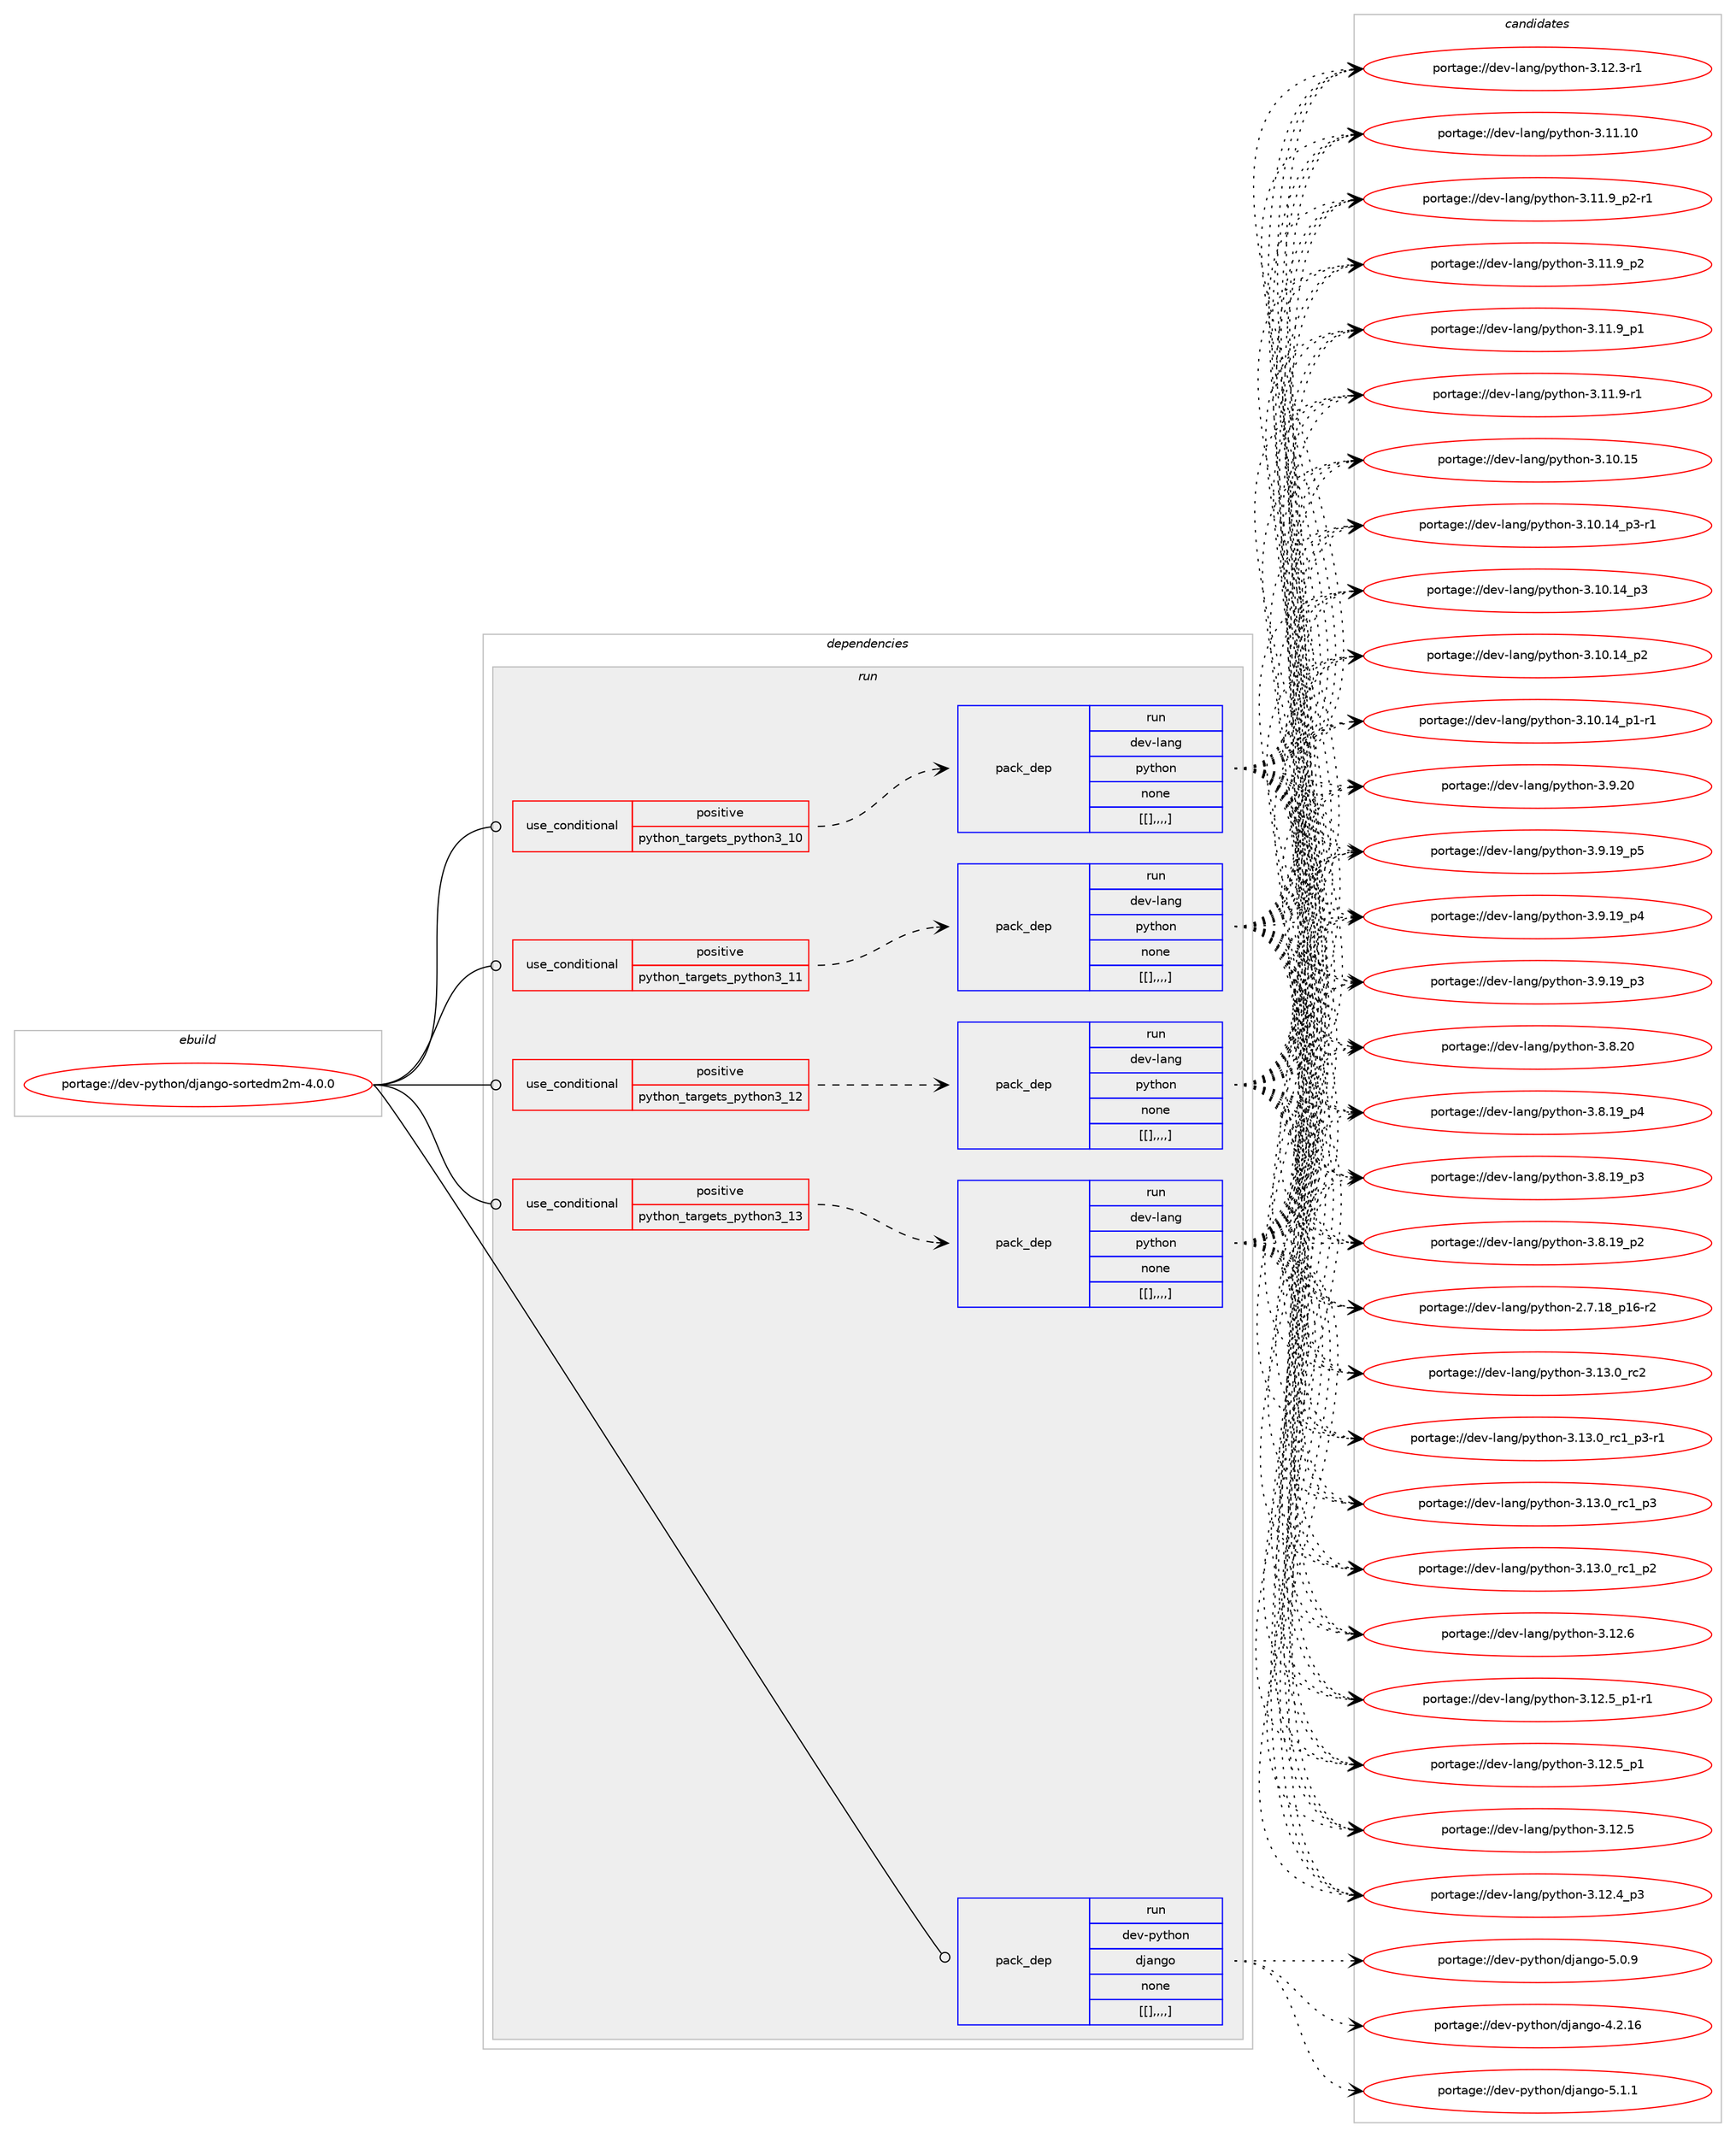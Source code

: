 digraph prolog {

# *************
# Graph options
# *************

newrank=true;
concentrate=true;
compound=true;
graph [rankdir=LR,fontname=Helvetica,fontsize=10,ranksep=1.5];#, ranksep=2.5, nodesep=0.2];
edge  [arrowhead=vee];
node  [fontname=Helvetica,fontsize=10];

# **********
# The ebuild
# **********

subgraph cluster_leftcol {
color=gray;
label=<<i>ebuild</i>>;
id [label="portage://dev-python/django-sortedm2m-4.0.0", color=red, width=4, href="../dev-python/django-sortedm2m-4.0.0.svg"];
}

# ****************
# The dependencies
# ****************

subgraph cluster_midcol {
color=gray;
label=<<i>dependencies</i>>;
subgraph cluster_compile {
fillcolor="#eeeeee";
style=filled;
label=<<i>compile</i>>;
}
subgraph cluster_compileandrun {
fillcolor="#eeeeee";
style=filled;
label=<<i>compile and run</i>>;
}
subgraph cluster_run {
fillcolor="#eeeeee";
style=filled;
label=<<i>run</i>>;
subgraph cond32980 {
dependency146335 [label=<<TABLE BORDER="0" CELLBORDER="1" CELLSPACING="0" CELLPADDING="4"><TR><TD ROWSPAN="3" CELLPADDING="10">use_conditional</TD></TR><TR><TD>positive</TD></TR><TR><TD>python_targets_python3_10</TD></TR></TABLE>>, shape=none, color=red];
subgraph pack112139 {
dependency146336 [label=<<TABLE BORDER="0" CELLBORDER="1" CELLSPACING="0" CELLPADDING="4" WIDTH="220"><TR><TD ROWSPAN="6" CELLPADDING="30">pack_dep</TD></TR><TR><TD WIDTH="110">run</TD></TR><TR><TD>dev-lang</TD></TR><TR><TD>python</TD></TR><TR><TD>none</TD></TR><TR><TD>[[],,,,]</TD></TR></TABLE>>, shape=none, color=blue];
}
dependency146335:e -> dependency146336:w [weight=20,style="dashed",arrowhead="vee"];
}
id:e -> dependency146335:w [weight=20,style="solid",arrowhead="odot"];
subgraph cond32981 {
dependency146337 [label=<<TABLE BORDER="0" CELLBORDER="1" CELLSPACING="0" CELLPADDING="4"><TR><TD ROWSPAN="3" CELLPADDING="10">use_conditional</TD></TR><TR><TD>positive</TD></TR><TR><TD>python_targets_python3_11</TD></TR></TABLE>>, shape=none, color=red];
subgraph pack112140 {
dependency146338 [label=<<TABLE BORDER="0" CELLBORDER="1" CELLSPACING="0" CELLPADDING="4" WIDTH="220"><TR><TD ROWSPAN="6" CELLPADDING="30">pack_dep</TD></TR><TR><TD WIDTH="110">run</TD></TR><TR><TD>dev-lang</TD></TR><TR><TD>python</TD></TR><TR><TD>none</TD></TR><TR><TD>[[],,,,]</TD></TR></TABLE>>, shape=none, color=blue];
}
dependency146337:e -> dependency146338:w [weight=20,style="dashed",arrowhead="vee"];
}
id:e -> dependency146337:w [weight=20,style="solid",arrowhead="odot"];
subgraph cond32982 {
dependency146339 [label=<<TABLE BORDER="0" CELLBORDER="1" CELLSPACING="0" CELLPADDING="4"><TR><TD ROWSPAN="3" CELLPADDING="10">use_conditional</TD></TR><TR><TD>positive</TD></TR><TR><TD>python_targets_python3_12</TD></TR></TABLE>>, shape=none, color=red];
subgraph pack112141 {
dependency146340 [label=<<TABLE BORDER="0" CELLBORDER="1" CELLSPACING="0" CELLPADDING="4" WIDTH="220"><TR><TD ROWSPAN="6" CELLPADDING="30">pack_dep</TD></TR><TR><TD WIDTH="110">run</TD></TR><TR><TD>dev-lang</TD></TR><TR><TD>python</TD></TR><TR><TD>none</TD></TR><TR><TD>[[],,,,]</TD></TR></TABLE>>, shape=none, color=blue];
}
dependency146339:e -> dependency146340:w [weight=20,style="dashed",arrowhead="vee"];
}
id:e -> dependency146339:w [weight=20,style="solid",arrowhead="odot"];
subgraph cond32983 {
dependency146341 [label=<<TABLE BORDER="0" CELLBORDER="1" CELLSPACING="0" CELLPADDING="4"><TR><TD ROWSPAN="3" CELLPADDING="10">use_conditional</TD></TR><TR><TD>positive</TD></TR><TR><TD>python_targets_python3_13</TD></TR></TABLE>>, shape=none, color=red];
subgraph pack112142 {
dependency146342 [label=<<TABLE BORDER="0" CELLBORDER="1" CELLSPACING="0" CELLPADDING="4" WIDTH="220"><TR><TD ROWSPAN="6" CELLPADDING="30">pack_dep</TD></TR><TR><TD WIDTH="110">run</TD></TR><TR><TD>dev-lang</TD></TR><TR><TD>python</TD></TR><TR><TD>none</TD></TR><TR><TD>[[],,,,]</TD></TR></TABLE>>, shape=none, color=blue];
}
dependency146341:e -> dependency146342:w [weight=20,style="dashed",arrowhead="vee"];
}
id:e -> dependency146341:w [weight=20,style="solid",arrowhead="odot"];
subgraph pack112143 {
dependency146343 [label=<<TABLE BORDER="0" CELLBORDER="1" CELLSPACING="0" CELLPADDING="4" WIDTH="220"><TR><TD ROWSPAN="6" CELLPADDING="30">pack_dep</TD></TR><TR><TD WIDTH="110">run</TD></TR><TR><TD>dev-python</TD></TR><TR><TD>django</TD></TR><TR><TD>none</TD></TR><TR><TD>[[],,,,]</TD></TR></TABLE>>, shape=none, color=blue];
}
id:e -> dependency146343:w [weight=20,style="solid",arrowhead="odot"];
}
}

# **************
# The candidates
# **************

subgraph cluster_choices {
rank=same;
color=gray;
label=<<i>candidates</i>>;

subgraph choice112139 {
color=black;
nodesep=1;
choice10010111845108971101034711212111610411111045514649514648951149950 [label="portage://dev-lang/python-3.13.0_rc2", color=red, width=4,href="../dev-lang/python-3.13.0_rc2.svg"];
choice1001011184510897110103471121211161041111104551464951464895114994995112514511449 [label="portage://dev-lang/python-3.13.0_rc1_p3-r1", color=red, width=4,href="../dev-lang/python-3.13.0_rc1_p3-r1.svg"];
choice100101118451089711010347112121116104111110455146495146489511499499511251 [label="portage://dev-lang/python-3.13.0_rc1_p3", color=red, width=4,href="../dev-lang/python-3.13.0_rc1_p3.svg"];
choice100101118451089711010347112121116104111110455146495146489511499499511250 [label="portage://dev-lang/python-3.13.0_rc1_p2", color=red, width=4,href="../dev-lang/python-3.13.0_rc1_p2.svg"];
choice10010111845108971101034711212111610411111045514649504654 [label="portage://dev-lang/python-3.12.6", color=red, width=4,href="../dev-lang/python-3.12.6.svg"];
choice1001011184510897110103471121211161041111104551464950465395112494511449 [label="portage://dev-lang/python-3.12.5_p1-r1", color=red, width=4,href="../dev-lang/python-3.12.5_p1-r1.svg"];
choice100101118451089711010347112121116104111110455146495046539511249 [label="portage://dev-lang/python-3.12.5_p1", color=red, width=4,href="../dev-lang/python-3.12.5_p1.svg"];
choice10010111845108971101034711212111610411111045514649504653 [label="portage://dev-lang/python-3.12.5", color=red, width=4,href="../dev-lang/python-3.12.5.svg"];
choice100101118451089711010347112121116104111110455146495046529511251 [label="portage://dev-lang/python-3.12.4_p3", color=red, width=4,href="../dev-lang/python-3.12.4_p3.svg"];
choice100101118451089711010347112121116104111110455146495046514511449 [label="portage://dev-lang/python-3.12.3-r1", color=red, width=4,href="../dev-lang/python-3.12.3-r1.svg"];
choice1001011184510897110103471121211161041111104551464949464948 [label="portage://dev-lang/python-3.11.10", color=red, width=4,href="../dev-lang/python-3.11.10.svg"];
choice1001011184510897110103471121211161041111104551464949465795112504511449 [label="portage://dev-lang/python-3.11.9_p2-r1", color=red, width=4,href="../dev-lang/python-3.11.9_p2-r1.svg"];
choice100101118451089711010347112121116104111110455146494946579511250 [label="portage://dev-lang/python-3.11.9_p2", color=red, width=4,href="../dev-lang/python-3.11.9_p2.svg"];
choice100101118451089711010347112121116104111110455146494946579511249 [label="portage://dev-lang/python-3.11.9_p1", color=red, width=4,href="../dev-lang/python-3.11.9_p1.svg"];
choice100101118451089711010347112121116104111110455146494946574511449 [label="portage://dev-lang/python-3.11.9-r1", color=red, width=4,href="../dev-lang/python-3.11.9-r1.svg"];
choice1001011184510897110103471121211161041111104551464948464953 [label="portage://dev-lang/python-3.10.15", color=red, width=4,href="../dev-lang/python-3.10.15.svg"];
choice100101118451089711010347112121116104111110455146494846495295112514511449 [label="portage://dev-lang/python-3.10.14_p3-r1", color=red, width=4,href="../dev-lang/python-3.10.14_p3-r1.svg"];
choice10010111845108971101034711212111610411111045514649484649529511251 [label="portage://dev-lang/python-3.10.14_p3", color=red, width=4,href="../dev-lang/python-3.10.14_p3.svg"];
choice10010111845108971101034711212111610411111045514649484649529511250 [label="portage://dev-lang/python-3.10.14_p2", color=red, width=4,href="../dev-lang/python-3.10.14_p2.svg"];
choice100101118451089711010347112121116104111110455146494846495295112494511449 [label="portage://dev-lang/python-3.10.14_p1-r1", color=red, width=4,href="../dev-lang/python-3.10.14_p1-r1.svg"];
choice10010111845108971101034711212111610411111045514657465048 [label="portage://dev-lang/python-3.9.20", color=red, width=4,href="../dev-lang/python-3.9.20.svg"];
choice100101118451089711010347112121116104111110455146574649579511253 [label="portage://dev-lang/python-3.9.19_p5", color=red, width=4,href="../dev-lang/python-3.9.19_p5.svg"];
choice100101118451089711010347112121116104111110455146574649579511252 [label="portage://dev-lang/python-3.9.19_p4", color=red, width=4,href="../dev-lang/python-3.9.19_p4.svg"];
choice100101118451089711010347112121116104111110455146574649579511251 [label="portage://dev-lang/python-3.9.19_p3", color=red, width=4,href="../dev-lang/python-3.9.19_p3.svg"];
choice10010111845108971101034711212111610411111045514656465048 [label="portage://dev-lang/python-3.8.20", color=red, width=4,href="../dev-lang/python-3.8.20.svg"];
choice100101118451089711010347112121116104111110455146564649579511252 [label="portage://dev-lang/python-3.8.19_p4", color=red, width=4,href="../dev-lang/python-3.8.19_p4.svg"];
choice100101118451089711010347112121116104111110455146564649579511251 [label="portage://dev-lang/python-3.8.19_p3", color=red, width=4,href="../dev-lang/python-3.8.19_p3.svg"];
choice100101118451089711010347112121116104111110455146564649579511250 [label="portage://dev-lang/python-3.8.19_p2", color=red, width=4,href="../dev-lang/python-3.8.19_p2.svg"];
choice100101118451089711010347112121116104111110455046554649569511249544511450 [label="portage://dev-lang/python-2.7.18_p16-r2", color=red, width=4,href="../dev-lang/python-2.7.18_p16-r2.svg"];
dependency146336:e -> choice10010111845108971101034711212111610411111045514649514648951149950:w [style=dotted,weight="100"];
dependency146336:e -> choice1001011184510897110103471121211161041111104551464951464895114994995112514511449:w [style=dotted,weight="100"];
dependency146336:e -> choice100101118451089711010347112121116104111110455146495146489511499499511251:w [style=dotted,weight="100"];
dependency146336:e -> choice100101118451089711010347112121116104111110455146495146489511499499511250:w [style=dotted,weight="100"];
dependency146336:e -> choice10010111845108971101034711212111610411111045514649504654:w [style=dotted,weight="100"];
dependency146336:e -> choice1001011184510897110103471121211161041111104551464950465395112494511449:w [style=dotted,weight="100"];
dependency146336:e -> choice100101118451089711010347112121116104111110455146495046539511249:w [style=dotted,weight="100"];
dependency146336:e -> choice10010111845108971101034711212111610411111045514649504653:w [style=dotted,weight="100"];
dependency146336:e -> choice100101118451089711010347112121116104111110455146495046529511251:w [style=dotted,weight="100"];
dependency146336:e -> choice100101118451089711010347112121116104111110455146495046514511449:w [style=dotted,weight="100"];
dependency146336:e -> choice1001011184510897110103471121211161041111104551464949464948:w [style=dotted,weight="100"];
dependency146336:e -> choice1001011184510897110103471121211161041111104551464949465795112504511449:w [style=dotted,weight="100"];
dependency146336:e -> choice100101118451089711010347112121116104111110455146494946579511250:w [style=dotted,weight="100"];
dependency146336:e -> choice100101118451089711010347112121116104111110455146494946579511249:w [style=dotted,weight="100"];
dependency146336:e -> choice100101118451089711010347112121116104111110455146494946574511449:w [style=dotted,weight="100"];
dependency146336:e -> choice1001011184510897110103471121211161041111104551464948464953:w [style=dotted,weight="100"];
dependency146336:e -> choice100101118451089711010347112121116104111110455146494846495295112514511449:w [style=dotted,weight="100"];
dependency146336:e -> choice10010111845108971101034711212111610411111045514649484649529511251:w [style=dotted,weight="100"];
dependency146336:e -> choice10010111845108971101034711212111610411111045514649484649529511250:w [style=dotted,weight="100"];
dependency146336:e -> choice100101118451089711010347112121116104111110455146494846495295112494511449:w [style=dotted,weight="100"];
dependency146336:e -> choice10010111845108971101034711212111610411111045514657465048:w [style=dotted,weight="100"];
dependency146336:e -> choice100101118451089711010347112121116104111110455146574649579511253:w [style=dotted,weight="100"];
dependency146336:e -> choice100101118451089711010347112121116104111110455146574649579511252:w [style=dotted,weight="100"];
dependency146336:e -> choice100101118451089711010347112121116104111110455146574649579511251:w [style=dotted,weight="100"];
dependency146336:e -> choice10010111845108971101034711212111610411111045514656465048:w [style=dotted,weight="100"];
dependency146336:e -> choice100101118451089711010347112121116104111110455146564649579511252:w [style=dotted,weight="100"];
dependency146336:e -> choice100101118451089711010347112121116104111110455146564649579511251:w [style=dotted,weight="100"];
dependency146336:e -> choice100101118451089711010347112121116104111110455146564649579511250:w [style=dotted,weight="100"];
dependency146336:e -> choice100101118451089711010347112121116104111110455046554649569511249544511450:w [style=dotted,weight="100"];
}
subgraph choice112140 {
color=black;
nodesep=1;
choice10010111845108971101034711212111610411111045514649514648951149950 [label="portage://dev-lang/python-3.13.0_rc2", color=red, width=4,href="../dev-lang/python-3.13.0_rc2.svg"];
choice1001011184510897110103471121211161041111104551464951464895114994995112514511449 [label="portage://dev-lang/python-3.13.0_rc1_p3-r1", color=red, width=4,href="../dev-lang/python-3.13.0_rc1_p3-r1.svg"];
choice100101118451089711010347112121116104111110455146495146489511499499511251 [label="portage://dev-lang/python-3.13.0_rc1_p3", color=red, width=4,href="../dev-lang/python-3.13.0_rc1_p3.svg"];
choice100101118451089711010347112121116104111110455146495146489511499499511250 [label="portage://dev-lang/python-3.13.0_rc1_p2", color=red, width=4,href="../dev-lang/python-3.13.0_rc1_p2.svg"];
choice10010111845108971101034711212111610411111045514649504654 [label="portage://dev-lang/python-3.12.6", color=red, width=4,href="../dev-lang/python-3.12.6.svg"];
choice1001011184510897110103471121211161041111104551464950465395112494511449 [label="portage://dev-lang/python-3.12.5_p1-r1", color=red, width=4,href="../dev-lang/python-3.12.5_p1-r1.svg"];
choice100101118451089711010347112121116104111110455146495046539511249 [label="portage://dev-lang/python-3.12.5_p1", color=red, width=4,href="../dev-lang/python-3.12.5_p1.svg"];
choice10010111845108971101034711212111610411111045514649504653 [label="portage://dev-lang/python-3.12.5", color=red, width=4,href="../dev-lang/python-3.12.5.svg"];
choice100101118451089711010347112121116104111110455146495046529511251 [label="portage://dev-lang/python-3.12.4_p3", color=red, width=4,href="../dev-lang/python-3.12.4_p3.svg"];
choice100101118451089711010347112121116104111110455146495046514511449 [label="portage://dev-lang/python-3.12.3-r1", color=red, width=4,href="../dev-lang/python-3.12.3-r1.svg"];
choice1001011184510897110103471121211161041111104551464949464948 [label="portage://dev-lang/python-3.11.10", color=red, width=4,href="../dev-lang/python-3.11.10.svg"];
choice1001011184510897110103471121211161041111104551464949465795112504511449 [label="portage://dev-lang/python-3.11.9_p2-r1", color=red, width=4,href="../dev-lang/python-3.11.9_p2-r1.svg"];
choice100101118451089711010347112121116104111110455146494946579511250 [label="portage://dev-lang/python-3.11.9_p2", color=red, width=4,href="../dev-lang/python-3.11.9_p2.svg"];
choice100101118451089711010347112121116104111110455146494946579511249 [label="portage://dev-lang/python-3.11.9_p1", color=red, width=4,href="../dev-lang/python-3.11.9_p1.svg"];
choice100101118451089711010347112121116104111110455146494946574511449 [label="portage://dev-lang/python-3.11.9-r1", color=red, width=4,href="../dev-lang/python-3.11.9-r1.svg"];
choice1001011184510897110103471121211161041111104551464948464953 [label="portage://dev-lang/python-3.10.15", color=red, width=4,href="../dev-lang/python-3.10.15.svg"];
choice100101118451089711010347112121116104111110455146494846495295112514511449 [label="portage://dev-lang/python-3.10.14_p3-r1", color=red, width=4,href="../dev-lang/python-3.10.14_p3-r1.svg"];
choice10010111845108971101034711212111610411111045514649484649529511251 [label="portage://dev-lang/python-3.10.14_p3", color=red, width=4,href="../dev-lang/python-3.10.14_p3.svg"];
choice10010111845108971101034711212111610411111045514649484649529511250 [label="portage://dev-lang/python-3.10.14_p2", color=red, width=4,href="../dev-lang/python-3.10.14_p2.svg"];
choice100101118451089711010347112121116104111110455146494846495295112494511449 [label="portage://dev-lang/python-3.10.14_p1-r1", color=red, width=4,href="../dev-lang/python-3.10.14_p1-r1.svg"];
choice10010111845108971101034711212111610411111045514657465048 [label="portage://dev-lang/python-3.9.20", color=red, width=4,href="../dev-lang/python-3.9.20.svg"];
choice100101118451089711010347112121116104111110455146574649579511253 [label="portage://dev-lang/python-3.9.19_p5", color=red, width=4,href="../dev-lang/python-3.9.19_p5.svg"];
choice100101118451089711010347112121116104111110455146574649579511252 [label="portage://dev-lang/python-3.9.19_p4", color=red, width=4,href="../dev-lang/python-3.9.19_p4.svg"];
choice100101118451089711010347112121116104111110455146574649579511251 [label="portage://dev-lang/python-3.9.19_p3", color=red, width=4,href="../dev-lang/python-3.9.19_p3.svg"];
choice10010111845108971101034711212111610411111045514656465048 [label="portage://dev-lang/python-3.8.20", color=red, width=4,href="../dev-lang/python-3.8.20.svg"];
choice100101118451089711010347112121116104111110455146564649579511252 [label="portage://dev-lang/python-3.8.19_p4", color=red, width=4,href="../dev-lang/python-3.8.19_p4.svg"];
choice100101118451089711010347112121116104111110455146564649579511251 [label="portage://dev-lang/python-3.8.19_p3", color=red, width=4,href="../dev-lang/python-3.8.19_p3.svg"];
choice100101118451089711010347112121116104111110455146564649579511250 [label="portage://dev-lang/python-3.8.19_p2", color=red, width=4,href="../dev-lang/python-3.8.19_p2.svg"];
choice100101118451089711010347112121116104111110455046554649569511249544511450 [label="portage://dev-lang/python-2.7.18_p16-r2", color=red, width=4,href="../dev-lang/python-2.7.18_p16-r2.svg"];
dependency146338:e -> choice10010111845108971101034711212111610411111045514649514648951149950:w [style=dotted,weight="100"];
dependency146338:e -> choice1001011184510897110103471121211161041111104551464951464895114994995112514511449:w [style=dotted,weight="100"];
dependency146338:e -> choice100101118451089711010347112121116104111110455146495146489511499499511251:w [style=dotted,weight="100"];
dependency146338:e -> choice100101118451089711010347112121116104111110455146495146489511499499511250:w [style=dotted,weight="100"];
dependency146338:e -> choice10010111845108971101034711212111610411111045514649504654:w [style=dotted,weight="100"];
dependency146338:e -> choice1001011184510897110103471121211161041111104551464950465395112494511449:w [style=dotted,weight="100"];
dependency146338:e -> choice100101118451089711010347112121116104111110455146495046539511249:w [style=dotted,weight="100"];
dependency146338:e -> choice10010111845108971101034711212111610411111045514649504653:w [style=dotted,weight="100"];
dependency146338:e -> choice100101118451089711010347112121116104111110455146495046529511251:w [style=dotted,weight="100"];
dependency146338:e -> choice100101118451089711010347112121116104111110455146495046514511449:w [style=dotted,weight="100"];
dependency146338:e -> choice1001011184510897110103471121211161041111104551464949464948:w [style=dotted,weight="100"];
dependency146338:e -> choice1001011184510897110103471121211161041111104551464949465795112504511449:w [style=dotted,weight="100"];
dependency146338:e -> choice100101118451089711010347112121116104111110455146494946579511250:w [style=dotted,weight="100"];
dependency146338:e -> choice100101118451089711010347112121116104111110455146494946579511249:w [style=dotted,weight="100"];
dependency146338:e -> choice100101118451089711010347112121116104111110455146494946574511449:w [style=dotted,weight="100"];
dependency146338:e -> choice1001011184510897110103471121211161041111104551464948464953:w [style=dotted,weight="100"];
dependency146338:e -> choice100101118451089711010347112121116104111110455146494846495295112514511449:w [style=dotted,weight="100"];
dependency146338:e -> choice10010111845108971101034711212111610411111045514649484649529511251:w [style=dotted,weight="100"];
dependency146338:e -> choice10010111845108971101034711212111610411111045514649484649529511250:w [style=dotted,weight="100"];
dependency146338:e -> choice100101118451089711010347112121116104111110455146494846495295112494511449:w [style=dotted,weight="100"];
dependency146338:e -> choice10010111845108971101034711212111610411111045514657465048:w [style=dotted,weight="100"];
dependency146338:e -> choice100101118451089711010347112121116104111110455146574649579511253:w [style=dotted,weight="100"];
dependency146338:e -> choice100101118451089711010347112121116104111110455146574649579511252:w [style=dotted,weight="100"];
dependency146338:e -> choice100101118451089711010347112121116104111110455146574649579511251:w [style=dotted,weight="100"];
dependency146338:e -> choice10010111845108971101034711212111610411111045514656465048:w [style=dotted,weight="100"];
dependency146338:e -> choice100101118451089711010347112121116104111110455146564649579511252:w [style=dotted,weight="100"];
dependency146338:e -> choice100101118451089711010347112121116104111110455146564649579511251:w [style=dotted,weight="100"];
dependency146338:e -> choice100101118451089711010347112121116104111110455146564649579511250:w [style=dotted,weight="100"];
dependency146338:e -> choice100101118451089711010347112121116104111110455046554649569511249544511450:w [style=dotted,weight="100"];
}
subgraph choice112141 {
color=black;
nodesep=1;
choice10010111845108971101034711212111610411111045514649514648951149950 [label="portage://dev-lang/python-3.13.0_rc2", color=red, width=4,href="../dev-lang/python-3.13.0_rc2.svg"];
choice1001011184510897110103471121211161041111104551464951464895114994995112514511449 [label="portage://dev-lang/python-3.13.0_rc1_p3-r1", color=red, width=4,href="../dev-lang/python-3.13.0_rc1_p3-r1.svg"];
choice100101118451089711010347112121116104111110455146495146489511499499511251 [label="portage://dev-lang/python-3.13.0_rc1_p3", color=red, width=4,href="../dev-lang/python-3.13.0_rc1_p3.svg"];
choice100101118451089711010347112121116104111110455146495146489511499499511250 [label="portage://dev-lang/python-3.13.0_rc1_p2", color=red, width=4,href="../dev-lang/python-3.13.0_rc1_p2.svg"];
choice10010111845108971101034711212111610411111045514649504654 [label="portage://dev-lang/python-3.12.6", color=red, width=4,href="../dev-lang/python-3.12.6.svg"];
choice1001011184510897110103471121211161041111104551464950465395112494511449 [label="portage://dev-lang/python-3.12.5_p1-r1", color=red, width=4,href="../dev-lang/python-3.12.5_p1-r1.svg"];
choice100101118451089711010347112121116104111110455146495046539511249 [label="portage://dev-lang/python-3.12.5_p1", color=red, width=4,href="../dev-lang/python-3.12.5_p1.svg"];
choice10010111845108971101034711212111610411111045514649504653 [label="portage://dev-lang/python-3.12.5", color=red, width=4,href="../dev-lang/python-3.12.5.svg"];
choice100101118451089711010347112121116104111110455146495046529511251 [label="portage://dev-lang/python-3.12.4_p3", color=red, width=4,href="../dev-lang/python-3.12.4_p3.svg"];
choice100101118451089711010347112121116104111110455146495046514511449 [label="portage://dev-lang/python-3.12.3-r1", color=red, width=4,href="../dev-lang/python-3.12.3-r1.svg"];
choice1001011184510897110103471121211161041111104551464949464948 [label="portage://dev-lang/python-3.11.10", color=red, width=4,href="../dev-lang/python-3.11.10.svg"];
choice1001011184510897110103471121211161041111104551464949465795112504511449 [label="portage://dev-lang/python-3.11.9_p2-r1", color=red, width=4,href="../dev-lang/python-3.11.9_p2-r1.svg"];
choice100101118451089711010347112121116104111110455146494946579511250 [label="portage://dev-lang/python-3.11.9_p2", color=red, width=4,href="../dev-lang/python-3.11.9_p2.svg"];
choice100101118451089711010347112121116104111110455146494946579511249 [label="portage://dev-lang/python-3.11.9_p1", color=red, width=4,href="../dev-lang/python-3.11.9_p1.svg"];
choice100101118451089711010347112121116104111110455146494946574511449 [label="portage://dev-lang/python-3.11.9-r1", color=red, width=4,href="../dev-lang/python-3.11.9-r1.svg"];
choice1001011184510897110103471121211161041111104551464948464953 [label="portage://dev-lang/python-3.10.15", color=red, width=4,href="../dev-lang/python-3.10.15.svg"];
choice100101118451089711010347112121116104111110455146494846495295112514511449 [label="portage://dev-lang/python-3.10.14_p3-r1", color=red, width=4,href="../dev-lang/python-3.10.14_p3-r1.svg"];
choice10010111845108971101034711212111610411111045514649484649529511251 [label="portage://dev-lang/python-3.10.14_p3", color=red, width=4,href="../dev-lang/python-3.10.14_p3.svg"];
choice10010111845108971101034711212111610411111045514649484649529511250 [label="portage://dev-lang/python-3.10.14_p2", color=red, width=4,href="../dev-lang/python-3.10.14_p2.svg"];
choice100101118451089711010347112121116104111110455146494846495295112494511449 [label="portage://dev-lang/python-3.10.14_p1-r1", color=red, width=4,href="../dev-lang/python-3.10.14_p1-r1.svg"];
choice10010111845108971101034711212111610411111045514657465048 [label="portage://dev-lang/python-3.9.20", color=red, width=4,href="../dev-lang/python-3.9.20.svg"];
choice100101118451089711010347112121116104111110455146574649579511253 [label="portage://dev-lang/python-3.9.19_p5", color=red, width=4,href="../dev-lang/python-3.9.19_p5.svg"];
choice100101118451089711010347112121116104111110455146574649579511252 [label="portage://dev-lang/python-3.9.19_p4", color=red, width=4,href="../dev-lang/python-3.9.19_p4.svg"];
choice100101118451089711010347112121116104111110455146574649579511251 [label="portage://dev-lang/python-3.9.19_p3", color=red, width=4,href="../dev-lang/python-3.9.19_p3.svg"];
choice10010111845108971101034711212111610411111045514656465048 [label="portage://dev-lang/python-3.8.20", color=red, width=4,href="../dev-lang/python-3.8.20.svg"];
choice100101118451089711010347112121116104111110455146564649579511252 [label="portage://dev-lang/python-3.8.19_p4", color=red, width=4,href="../dev-lang/python-3.8.19_p4.svg"];
choice100101118451089711010347112121116104111110455146564649579511251 [label="portage://dev-lang/python-3.8.19_p3", color=red, width=4,href="../dev-lang/python-3.8.19_p3.svg"];
choice100101118451089711010347112121116104111110455146564649579511250 [label="portage://dev-lang/python-3.8.19_p2", color=red, width=4,href="../dev-lang/python-3.8.19_p2.svg"];
choice100101118451089711010347112121116104111110455046554649569511249544511450 [label="portage://dev-lang/python-2.7.18_p16-r2", color=red, width=4,href="../dev-lang/python-2.7.18_p16-r2.svg"];
dependency146340:e -> choice10010111845108971101034711212111610411111045514649514648951149950:w [style=dotted,weight="100"];
dependency146340:e -> choice1001011184510897110103471121211161041111104551464951464895114994995112514511449:w [style=dotted,weight="100"];
dependency146340:e -> choice100101118451089711010347112121116104111110455146495146489511499499511251:w [style=dotted,weight="100"];
dependency146340:e -> choice100101118451089711010347112121116104111110455146495146489511499499511250:w [style=dotted,weight="100"];
dependency146340:e -> choice10010111845108971101034711212111610411111045514649504654:w [style=dotted,weight="100"];
dependency146340:e -> choice1001011184510897110103471121211161041111104551464950465395112494511449:w [style=dotted,weight="100"];
dependency146340:e -> choice100101118451089711010347112121116104111110455146495046539511249:w [style=dotted,weight="100"];
dependency146340:e -> choice10010111845108971101034711212111610411111045514649504653:w [style=dotted,weight="100"];
dependency146340:e -> choice100101118451089711010347112121116104111110455146495046529511251:w [style=dotted,weight="100"];
dependency146340:e -> choice100101118451089711010347112121116104111110455146495046514511449:w [style=dotted,weight="100"];
dependency146340:e -> choice1001011184510897110103471121211161041111104551464949464948:w [style=dotted,weight="100"];
dependency146340:e -> choice1001011184510897110103471121211161041111104551464949465795112504511449:w [style=dotted,weight="100"];
dependency146340:e -> choice100101118451089711010347112121116104111110455146494946579511250:w [style=dotted,weight="100"];
dependency146340:e -> choice100101118451089711010347112121116104111110455146494946579511249:w [style=dotted,weight="100"];
dependency146340:e -> choice100101118451089711010347112121116104111110455146494946574511449:w [style=dotted,weight="100"];
dependency146340:e -> choice1001011184510897110103471121211161041111104551464948464953:w [style=dotted,weight="100"];
dependency146340:e -> choice100101118451089711010347112121116104111110455146494846495295112514511449:w [style=dotted,weight="100"];
dependency146340:e -> choice10010111845108971101034711212111610411111045514649484649529511251:w [style=dotted,weight="100"];
dependency146340:e -> choice10010111845108971101034711212111610411111045514649484649529511250:w [style=dotted,weight="100"];
dependency146340:e -> choice100101118451089711010347112121116104111110455146494846495295112494511449:w [style=dotted,weight="100"];
dependency146340:e -> choice10010111845108971101034711212111610411111045514657465048:w [style=dotted,weight="100"];
dependency146340:e -> choice100101118451089711010347112121116104111110455146574649579511253:w [style=dotted,weight="100"];
dependency146340:e -> choice100101118451089711010347112121116104111110455146574649579511252:w [style=dotted,weight="100"];
dependency146340:e -> choice100101118451089711010347112121116104111110455146574649579511251:w [style=dotted,weight="100"];
dependency146340:e -> choice10010111845108971101034711212111610411111045514656465048:w [style=dotted,weight="100"];
dependency146340:e -> choice100101118451089711010347112121116104111110455146564649579511252:w [style=dotted,weight="100"];
dependency146340:e -> choice100101118451089711010347112121116104111110455146564649579511251:w [style=dotted,weight="100"];
dependency146340:e -> choice100101118451089711010347112121116104111110455146564649579511250:w [style=dotted,weight="100"];
dependency146340:e -> choice100101118451089711010347112121116104111110455046554649569511249544511450:w [style=dotted,weight="100"];
}
subgraph choice112142 {
color=black;
nodesep=1;
choice10010111845108971101034711212111610411111045514649514648951149950 [label="portage://dev-lang/python-3.13.0_rc2", color=red, width=4,href="../dev-lang/python-3.13.0_rc2.svg"];
choice1001011184510897110103471121211161041111104551464951464895114994995112514511449 [label="portage://dev-lang/python-3.13.0_rc1_p3-r1", color=red, width=4,href="../dev-lang/python-3.13.0_rc1_p3-r1.svg"];
choice100101118451089711010347112121116104111110455146495146489511499499511251 [label="portage://dev-lang/python-3.13.0_rc1_p3", color=red, width=4,href="../dev-lang/python-3.13.0_rc1_p3.svg"];
choice100101118451089711010347112121116104111110455146495146489511499499511250 [label="portage://dev-lang/python-3.13.0_rc1_p2", color=red, width=4,href="../dev-lang/python-3.13.0_rc1_p2.svg"];
choice10010111845108971101034711212111610411111045514649504654 [label="portage://dev-lang/python-3.12.6", color=red, width=4,href="../dev-lang/python-3.12.6.svg"];
choice1001011184510897110103471121211161041111104551464950465395112494511449 [label="portage://dev-lang/python-3.12.5_p1-r1", color=red, width=4,href="../dev-lang/python-3.12.5_p1-r1.svg"];
choice100101118451089711010347112121116104111110455146495046539511249 [label="portage://dev-lang/python-3.12.5_p1", color=red, width=4,href="../dev-lang/python-3.12.5_p1.svg"];
choice10010111845108971101034711212111610411111045514649504653 [label="portage://dev-lang/python-3.12.5", color=red, width=4,href="../dev-lang/python-3.12.5.svg"];
choice100101118451089711010347112121116104111110455146495046529511251 [label="portage://dev-lang/python-3.12.4_p3", color=red, width=4,href="../dev-lang/python-3.12.4_p3.svg"];
choice100101118451089711010347112121116104111110455146495046514511449 [label="portage://dev-lang/python-3.12.3-r1", color=red, width=4,href="../dev-lang/python-3.12.3-r1.svg"];
choice1001011184510897110103471121211161041111104551464949464948 [label="portage://dev-lang/python-3.11.10", color=red, width=4,href="../dev-lang/python-3.11.10.svg"];
choice1001011184510897110103471121211161041111104551464949465795112504511449 [label="portage://dev-lang/python-3.11.9_p2-r1", color=red, width=4,href="../dev-lang/python-3.11.9_p2-r1.svg"];
choice100101118451089711010347112121116104111110455146494946579511250 [label="portage://dev-lang/python-3.11.9_p2", color=red, width=4,href="../dev-lang/python-3.11.9_p2.svg"];
choice100101118451089711010347112121116104111110455146494946579511249 [label="portage://dev-lang/python-3.11.9_p1", color=red, width=4,href="../dev-lang/python-3.11.9_p1.svg"];
choice100101118451089711010347112121116104111110455146494946574511449 [label="portage://dev-lang/python-3.11.9-r1", color=red, width=4,href="../dev-lang/python-3.11.9-r1.svg"];
choice1001011184510897110103471121211161041111104551464948464953 [label="portage://dev-lang/python-3.10.15", color=red, width=4,href="../dev-lang/python-3.10.15.svg"];
choice100101118451089711010347112121116104111110455146494846495295112514511449 [label="portage://dev-lang/python-3.10.14_p3-r1", color=red, width=4,href="../dev-lang/python-3.10.14_p3-r1.svg"];
choice10010111845108971101034711212111610411111045514649484649529511251 [label="portage://dev-lang/python-3.10.14_p3", color=red, width=4,href="../dev-lang/python-3.10.14_p3.svg"];
choice10010111845108971101034711212111610411111045514649484649529511250 [label="portage://dev-lang/python-3.10.14_p2", color=red, width=4,href="../dev-lang/python-3.10.14_p2.svg"];
choice100101118451089711010347112121116104111110455146494846495295112494511449 [label="portage://dev-lang/python-3.10.14_p1-r1", color=red, width=4,href="../dev-lang/python-3.10.14_p1-r1.svg"];
choice10010111845108971101034711212111610411111045514657465048 [label="portage://dev-lang/python-3.9.20", color=red, width=4,href="../dev-lang/python-3.9.20.svg"];
choice100101118451089711010347112121116104111110455146574649579511253 [label="portage://dev-lang/python-3.9.19_p5", color=red, width=4,href="../dev-lang/python-3.9.19_p5.svg"];
choice100101118451089711010347112121116104111110455146574649579511252 [label="portage://dev-lang/python-3.9.19_p4", color=red, width=4,href="../dev-lang/python-3.9.19_p4.svg"];
choice100101118451089711010347112121116104111110455146574649579511251 [label="portage://dev-lang/python-3.9.19_p3", color=red, width=4,href="../dev-lang/python-3.9.19_p3.svg"];
choice10010111845108971101034711212111610411111045514656465048 [label="portage://dev-lang/python-3.8.20", color=red, width=4,href="../dev-lang/python-3.8.20.svg"];
choice100101118451089711010347112121116104111110455146564649579511252 [label="portage://dev-lang/python-3.8.19_p4", color=red, width=4,href="../dev-lang/python-3.8.19_p4.svg"];
choice100101118451089711010347112121116104111110455146564649579511251 [label="portage://dev-lang/python-3.8.19_p3", color=red, width=4,href="../dev-lang/python-3.8.19_p3.svg"];
choice100101118451089711010347112121116104111110455146564649579511250 [label="portage://dev-lang/python-3.8.19_p2", color=red, width=4,href="../dev-lang/python-3.8.19_p2.svg"];
choice100101118451089711010347112121116104111110455046554649569511249544511450 [label="portage://dev-lang/python-2.7.18_p16-r2", color=red, width=4,href="../dev-lang/python-2.7.18_p16-r2.svg"];
dependency146342:e -> choice10010111845108971101034711212111610411111045514649514648951149950:w [style=dotted,weight="100"];
dependency146342:e -> choice1001011184510897110103471121211161041111104551464951464895114994995112514511449:w [style=dotted,weight="100"];
dependency146342:e -> choice100101118451089711010347112121116104111110455146495146489511499499511251:w [style=dotted,weight="100"];
dependency146342:e -> choice100101118451089711010347112121116104111110455146495146489511499499511250:w [style=dotted,weight="100"];
dependency146342:e -> choice10010111845108971101034711212111610411111045514649504654:w [style=dotted,weight="100"];
dependency146342:e -> choice1001011184510897110103471121211161041111104551464950465395112494511449:w [style=dotted,weight="100"];
dependency146342:e -> choice100101118451089711010347112121116104111110455146495046539511249:w [style=dotted,weight="100"];
dependency146342:e -> choice10010111845108971101034711212111610411111045514649504653:w [style=dotted,weight="100"];
dependency146342:e -> choice100101118451089711010347112121116104111110455146495046529511251:w [style=dotted,weight="100"];
dependency146342:e -> choice100101118451089711010347112121116104111110455146495046514511449:w [style=dotted,weight="100"];
dependency146342:e -> choice1001011184510897110103471121211161041111104551464949464948:w [style=dotted,weight="100"];
dependency146342:e -> choice1001011184510897110103471121211161041111104551464949465795112504511449:w [style=dotted,weight="100"];
dependency146342:e -> choice100101118451089711010347112121116104111110455146494946579511250:w [style=dotted,weight="100"];
dependency146342:e -> choice100101118451089711010347112121116104111110455146494946579511249:w [style=dotted,weight="100"];
dependency146342:e -> choice100101118451089711010347112121116104111110455146494946574511449:w [style=dotted,weight="100"];
dependency146342:e -> choice1001011184510897110103471121211161041111104551464948464953:w [style=dotted,weight="100"];
dependency146342:e -> choice100101118451089711010347112121116104111110455146494846495295112514511449:w [style=dotted,weight="100"];
dependency146342:e -> choice10010111845108971101034711212111610411111045514649484649529511251:w [style=dotted,weight="100"];
dependency146342:e -> choice10010111845108971101034711212111610411111045514649484649529511250:w [style=dotted,weight="100"];
dependency146342:e -> choice100101118451089711010347112121116104111110455146494846495295112494511449:w [style=dotted,weight="100"];
dependency146342:e -> choice10010111845108971101034711212111610411111045514657465048:w [style=dotted,weight="100"];
dependency146342:e -> choice100101118451089711010347112121116104111110455146574649579511253:w [style=dotted,weight="100"];
dependency146342:e -> choice100101118451089711010347112121116104111110455146574649579511252:w [style=dotted,weight="100"];
dependency146342:e -> choice100101118451089711010347112121116104111110455146574649579511251:w [style=dotted,weight="100"];
dependency146342:e -> choice10010111845108971101034711212111610411111045514656465048:w [style=dotted,weight="100"];
dependency146342:e -> choice100101118451089711010347112121116104111110455146564649579511252:w [style=dotted,weight="100"];
dependency146342:e -> choice100101118451089711010347112121116104111110455146564649579511251:w [style=dotted,weight="100"];
dependency146342:e -> choice100101118451089711010347112121116104111110455146564649579511250:w [style=dotted,weight="100"];
dependency146342:e -> choice100101118451089711010347112121116104111110455046554649569511249544511450:w [style=dotted,weight="100"];
}
subgraph choice112143 {
color=black;
nodesep=1;
choice100101118451121211161041111104710010697110103111455346494649 [label="portage://dev-python/django-5.1.1", color=red, width=4,href="../dev-python/django-5.1.1.svg"];
choice100101118451121211161041111104710010697110103111455346484657 [label="portage://dev-python/django-5.0.9", color=red, width=4,href="../dev-python/django-5.0.9.svg"];
choice10010111845112121116104111110471001069711010311145524650464954 [label="portage://dev-python/django-4.2.16", color=red, width=4,href="../dev-python/django-4.2.16.svg"];
dependency146343:e -> choice100101118451121211161041111104710010697110103111455346494649:w [style=dotted,weight="100"];
dependency146343:e -> choice100101118451121211161041111104710010697110103111455346484657:w [style=dotted,weight="100"];
dependency146343:e -> choice10010111845112121116104111110471001069711010311145524650464954:w [style=dotted,weight="100"];
}
}

}
